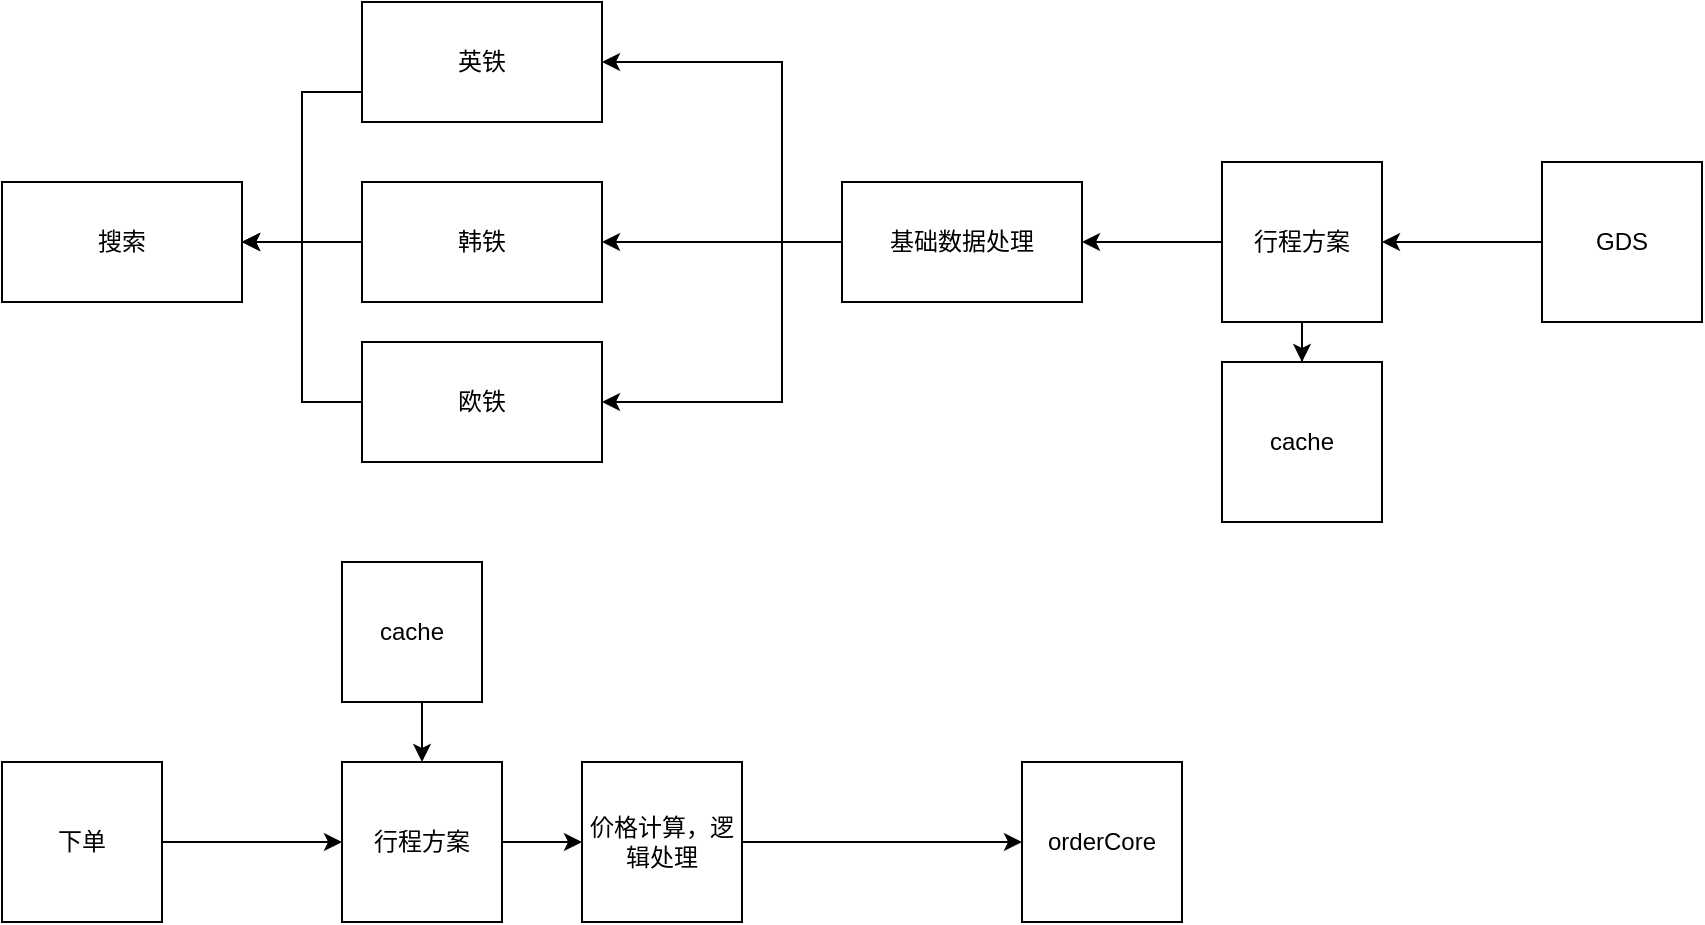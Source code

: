<mxfile version="20.7.2" type="github">
  <diagram id="C5RBs43oDa-KdzZeNtuy" name="Page-1">
    <mxGraphModel dx="2214" dy="764" grid="1" gridSize="10" guides="1" tooltips="1" connect="1" arrows="1" fold="1" page="1" pageScale="1" pageWidth="827" pageHeight="1169" math="0" shadow="0">
      <root>
        <mxCell id="WIyWlLk6GJQsqaUBKTNV-0" />
        <mxCell id="WIyWlLk6GJQsqaUBKTNV-1" parent="WIyWlLk6GJQsqaUBKTNV-0" />
        <mxCell id="7_pLLy_F_f454jdGCswt-0" value="GDS" style="whiteSpace=wrap;html=1;aspect=fixed;" vertex="1" parent="WIyWlLk6GJQsqaUBKTNV-1">
          <mxGeometry x="710" y="260" width="80" height="80" as="geometry" />
        </mxCell>
        <mxCell id="7_pLLy_F_f454jdGCswt-1" value="" style="endArrow=classic;html=1;rounded=0;exitX=0;exitY=0.5;exitDx=0;exitDy=0;" edge="1" parent="WIyWlLk6GJQsqaUBKTNV-1" source="7_pLLy_F_f454jdGCswt-0">
          <mxGeometry width="50" height="50" relative="1" as="geometry">
            <mxPoint x="390" y="300" as="sourcePoint" />
            <mxPoint x="630" y="300" as="targetPoint" />
          </mxGeometry>
        </mxCell>
        <mxCell id="7_pLLy_F_f454jdGCswt-5" value="" style="edgeStyle=orthogonalEdgeStyle;rounded=0;orthogonalLoop=1;jettySize=auto;html=1;" edge="1" parent="WIyWlLk6GJQsqaUBKTNV-1" source="7_pLLy_F_f454jdGCswt-2" target="7_pLLy_F_f454jdGCswt-4">
          <mxGeometry relative="1" as="geometry" />
        </mxCell>
        <mxCell id="7_pLLy_F_f454jdGCswt-9" style="edgeStyle=orthogonalEdgeStyle;rounded=0;orthogonalLoop=1;jettySize=auto;html=1;exitX=0.5;exitY=1;exitDx=0;exitDy=0;" edge="1" parent="WIyWlLk6GJQsqaUBKTNV-1" source="7_pLLy_F_f454jdGCswt-2" target="7_pLLy_F_f454jdGCswt-8">
          <mxGeometry relative="1" as="geometry" />
        </mxCell>
        <mxCell id="7_pLLy_F_f454jdGCswt-2" value="行程方案" style="whiteSpace=wrap;html=1;aspect=fixed;" vertex="1" parent="WIyWlLk6GJQsqaUBKTNV-1">
          <mxGeometry x="550" y="260" width="80" height="80" as="geometry" />
        </mxCell>
        <mxCell id="7_pLLy_F_f454jdGCswt-11" style="edgeStyle=orthogonalEdgeStyle;rounded=0;orthogonalLoop=1;jettySize=auto;html=1;" edge="1" parent="WIyWlLk6GJQsqaUBKTNV-1" source="7_pLLy_F_f454jdGCswt-4" target="7_pLLy_F_f454jdGCswt-10">
          <mxGeometry relative="1" as="geometry" />
        </mxCell>
        <mxCell id="7_pLLy_F_f454jdGCswt-13" style="edgeStyle=orthogonalEdgeStyle;rounded=0;orthogonalLoop=1;jettySize=auto;html=1;" edge="1" parent="WIyWlLk6GJQsqaUBKTNV-1" source="7_pLLy_F_f454jdGCswt-4" target="7_pLLy_F_f454jdGCswt-12">
          <mxGeometry relative="1" as="geometry">
            <Array as="points">
              <mxPoint x="330" y="300" />
            </Array>
          </mxGeometry>
        </mxCell>
        <mxCell id="7_pLLy_F_f454jdGCswt-15" value="" style="edgeStyle=orthogonalEdgeStyle;rounded=0;orthogonalLoop=1;jettySize=auto;html=1;" edge="1" parent="WIyWlLk6GJQsqaUBKTNV-1" source="7_pLLy_F_f454jdGCswt-4" target="7_pLLy_F_f454jdGCswt-14">
          <mxGeometry relative="1" as="geometry">
            <Array as="points">
              <mxPoint x="330" y="300" />
              <mxPoint x="330" y="380" />
            </Array>
          </mxGeometry>
        </mxCell>
        <mxCell id="7_pLLy_F_f454jdGCswt-4" value="基础数据处理" style="whiteSpace=wrap;html=1;" vertex="1" parent="WIyWlLk6GJQsqaUBKTNV-1">
          <mxGeometry x="360" y="270" width="120" height="60" as="geometry" />
        </mxCell>
        <mxCell id="7_pLLy_F_f454jdGCswt-8" value="cache" style="whiteSpace=wrap;html=1;aspect=fixed;" vertex="1" parent="WIyWlLk6GJQsqaUBKTNV-1">
          <mxGeometry x="550" y="360" width="80" height="80" as="geometry" />
        </mxCell>
        <mxCell id="7_pLLy_F_f454jdGCswt-21" style="edgeStyle=orthogonalEdgeStyle;rounded=0;orthogonalLoop=1;jettySize=auto;html=1;exitX=0;exitY=0.5;exitDx=0;exitDy=0;entryX=1;entryY=0.5;entryDx=0;entryDy=0;" edge="1" parent="WIyWlLk6GJQsqaUBKTNV-1" source="7_pLLy_F_f454jdGCswt-10" target="7_pLLy_F_f454jdGCswt-16">
          <mxGeometry relative="1" as="geometry" />
        </mxCell>
        <mxCell id="7_pLLy_F_f454jdGCswt-10" value="韩铁" style="whiteSpace=wrap;html=1;" vertex="1" parent="WIyWlLk6GJQsqaUBKTNV-1">
          <mxGeometry x="120" y="270" width="120" height="60" as="geometry" />
        </mxCell>
        <mxCell id="7_pLLy_F_f454jdGCswt-17" style="edgeStyle=orthogonalEdgeStyle;rounded=0;orthogonalLoop=1;jettySize=auto;html=1;exitX=0;exitY=0.75;exitDx=0;exitDy=0;entryX=1;entryY=0.5;entryDx=0;entryDy=0;" edge="1" parent="WIyWlLk6GJQsqaUBKTNV-1" source="7_pLLy_F_f454jdGCswt-12" target="7_pLLy_F_f454jdGCswt-16">
          <mxGeometry relative="1" as="geometry" />
        </mxCell>
        <mxCell id="7_pLLy_F_f454jdGCswt-12" value="英铁" style="whiteSpace=wrap;html=1;" vertex="1" parent="WIyWlLk6GJQsqaUBKTNV-1">
          <mxGeometry x="120" y="180" width="120" height="60" as="geometry" />
        </mxCell>
        <mxCell id="7_pLLy_F_f454jdGCswt-24" style="edgeStyle=orthogonalEdgeStyle;rounded=0;orthogonalLoop=1;jettySize=auto;html=1;exitX=0;exitY=0.5;exitDx=0;exitDy=0;entryX=1;entryY=0.5;entryDx=0;entryDy=0;" edge="1" parent="WIyWlLk6GJQsqaUBKTNV-1" source="7_pLLy_F_f454jdGCswt-14" target="7_pLLy_F_f454jdGCswt-16">
          <mxGeometry relative="1" as="geometry" />
        </mxCell>
        <mxCell id="7_pLLy_F_f454jdGCswt-14" value="欧铁" style="whiteSpace=wrap;html=1;" vertex="1" parent="WIyWlLk6GJQsqaUBKTNV-1">
          <mxGeometry x="120" y="350" width="120" height="60" as="geometry" />
        </mxCell>
        <mxCell id="7_pLLy_F_f454jdGCswt-16" value="搜索" style="whiteSpace=wrap;html=1;" vertex="1" parent="WIyWlLk6GJQsqaUBKTNV-1">
          <mxGeometry x="-60" y="270" width="120" height="60" as="geometry" />
        </mxCell>
        <mxCell id="7_pLLy_F_f454jdGCswt-27" style="edgeStyle=orthogonalEdgeStyle;rounded=0;orthogonalLoop=1;jettySize=auto;html=1;exitX=1;exitY=0.5;exitDx=0;exitDy=0;" edge="1" parent="WIyWlLk6GJQsqaUBKTNV-1" source="7_pLLy_F_f454jdGCswt-25" target="7_pLLy_F_f454jdGCswt-26">
          <mxGeometry relative="1" as="geometry" />
        </mxCell>
        <mxCell id="7_pLLy_F_f454jdGCswt-25" value="下单" style="whiteSpace=wrap;html=1;aspect=fixed;" vertex="1" parent="WIyWlLk6GJQsqaUBKTNV-1">
          <mxGeometry x="-60" y="560" width="80" height="80" as="geometry" />
        </mxCell>
        <mxCell id="7_pLLy_F_f454jdGCswt-32" style="edgeStyle=orthogonalEdgeStyle;rounded=0;orthogonalLoop=1;jettySize=auto;html=1;exitX=1;exitY=0.5;exitDx=0;exitDy=0;" edge="1" parent="WIyWlLk6GJQsqaUBKTNV-1" source="7_pLLy_F_f454jdGCswt-26" target="7_pLLy_F_f454jdGCswt-31">
          <mxGeometry relative="1" as="geometry" />
        </mxCell>
        <mxCell id="7_pLLy_F_f454jdGCswt-26" value="行程方案" style="whiteSpace=wrap;html=1;aspect=fixed;" vertex="1" parent="WIyWlLk6GJQsqaUBKTNV-1">
          <mxGeometry x="110" y="560" width="80" height="80" as="geometry" />
        </mxCell>
        <mxCell id="7_pLLy_F_f454jdGCswt-30" style="edgeStyle=orthogonalEdgeStyle;rounded=0;orthogonalLoop=1;jettySize=auto;html=1;exitX=0.5;exitY=1;exitDx=0;exitDy=0;entryX=0.5;entryY=0;entryDx=0;entryDy=0;" edge="1" parent="WIyWlLk6GJQsqaUBKTNV-1" source="7_pLLy_F_f454jdGCswt-29" target="7_pLLy_F_f454jdGCswt-26">
          <mxGeometry relative="1" as="geometry" />
        </mxCell>
        <mxCell id="7_pLLy_F_f454jdGCswt-29" value="cache" style="whiteSpace=wrap;html=1;aspect=fixed;" vertex="1" parent="WIyWlLk6GJQsqaUBKTNV-1">
          <mxGeometry x="110" y="460" width="70" height="70" as="geometry" />
        </mxCell>
        <mxCell id="7_pLLy_F_f454jdGCswt-34" style="edgeStyle=orthogonalEdgeStyle;rounded=0;orthogonalLoop=1;jettySize=auto;html=1;exitX=1;exitY=0.5;exitDx=0;exitDy=0;" edge="1" parent="WIyWlLk6GJQsqaUBKTNV-1" source="7_pLLy_F_f454jdGCswt-31" target="7_pLLy_F_f454jdGCswt-33">
          <mxGeometry relative="1" as="geometry" />
        </mxCell>
        <mxCell id="7_pLLy_F_f454jdGCswt-31" value="价格计算，逻辑处理" style="whiteSpace=wrap;html=1;aspect=fixed;" vertex="1" parent="WIyWlLk6GJQsqaUBKTNV-1">
          <mxGeometry x="230" y="560" width="80" height="80" as="geometry" />
        </mxCell>
        <mxCell id="7_pLLy_F_f454jdGCswt-33" value="orderCore" style="whiteSpace=wrap;html=1;aspect=fixed;" vertex="1" parent="WIyWlLk6GJQsqaUBKTNV-1">
          <mxGeometry x="450" y="560" width="80" height="80" as="geometry" />
        </mxCell>
      </root>
    </mxGraphModel>
  </diagram>
</mxfile>
